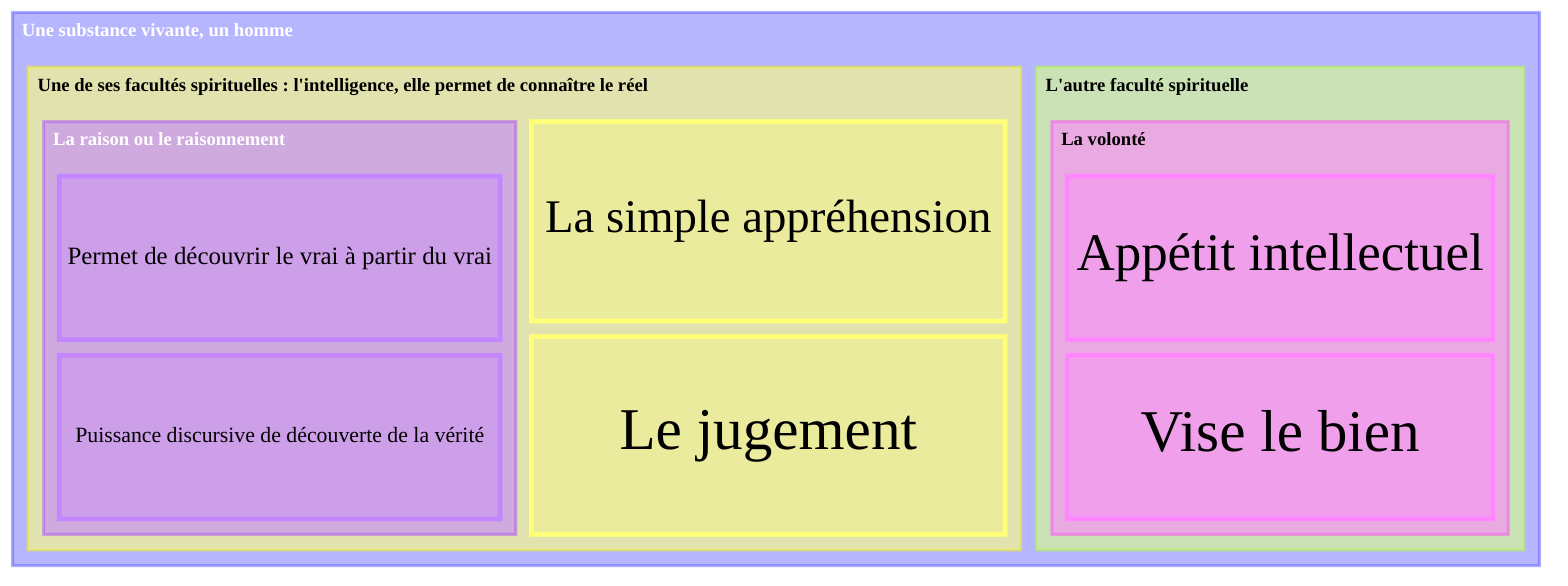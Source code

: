 ---
config:
  theme: default
  themeVariables:
    fontFamily: verdana
  treemap:
    showValues: false
---
treemap-beta
"Une substance vivante, un homme"
    "Une de ses facultés spirituelles : l'intelligence, elle permet de connaître le réel"
      "La simple appréhension":20
      "Le jugement":20
      "La raison ou le raisonnement"
        "Permet de découvrir le vrai à partir du vrai":20
        "Puissance discursive de découverte de la vérité":20
    "L'autre faculté spirituelle"
      "La volonté"
        "Appétit intellectuel":20
        "Vise le bien":20